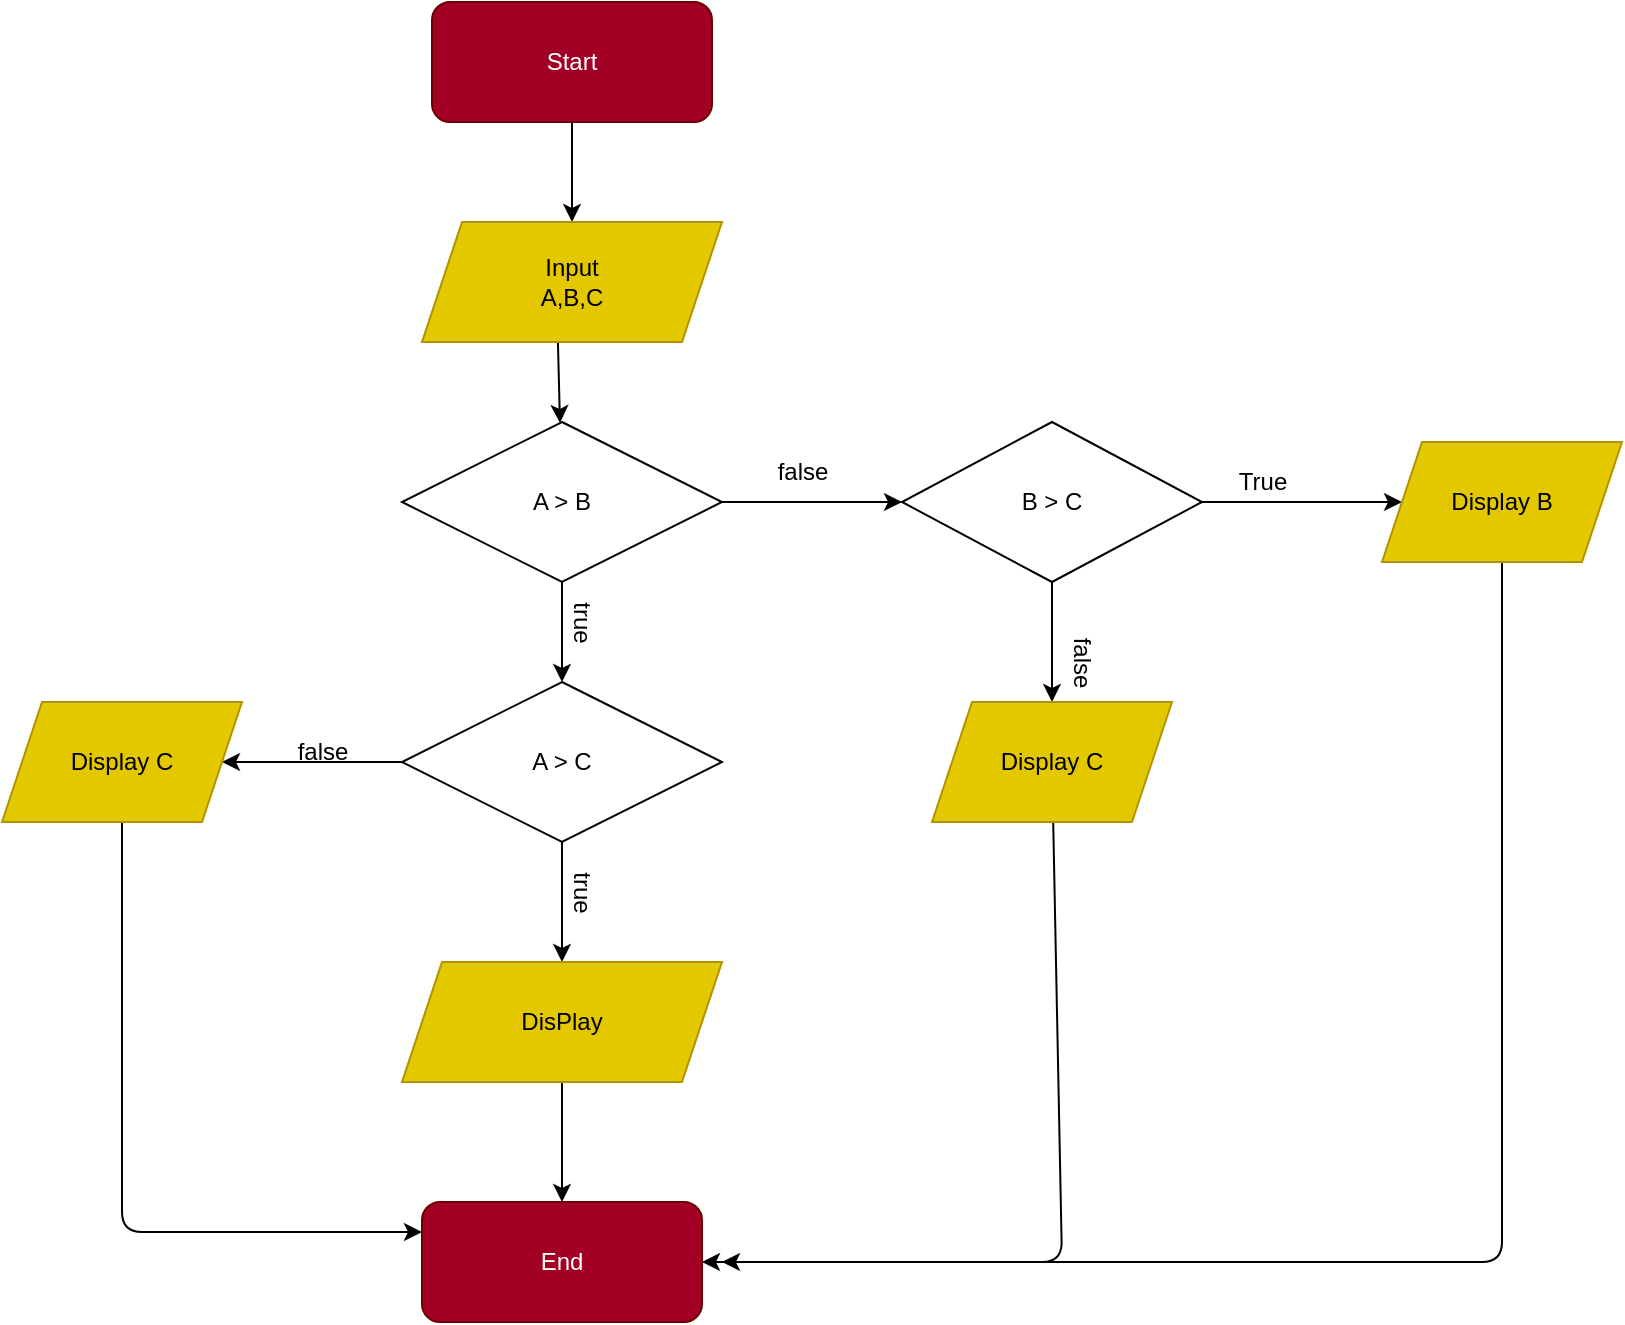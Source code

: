 <mxfile>
    <diagram id="SNSTzOt7C7w3gikltXou" name="Page-1">
        <mxGraphModel dx="1041" dy="811" grid="1" gridSize="10" guides="1" tooltips="1" connect="1" arrows="1" fold="1" page="1" pageScale="1" pageWidth="850" pageHeight="1100" math="0" shadow="0">
            <root>
                <mxCell id="0"/>
                <mxCell id="1" parent="0"/>
                <mxCell id="9" value="" style="edgeStyle=none;html=1;" parent="1" source="2" target="6" edge="1">
                    <mxGeometry relative="1" as="geometry"/>
                </mxCell>
                <mxCell id="2" value="Start" style="rounded=1;whiteSpace=wrap;html=1;fillColor=#a20025;fontColor=#ffffff;strokeColor=#6F0000;" parent="1" vertex="1">
                    <mxGeometry x="255" y="60" width="140" height="60" as="geometry"/>
                </mxCell>
                <mxCell id="3" value="End" style="rounded=1;whiteSpace=wrap;html=1;fillColor=#a20025;fontColor=#ffffff;strokeColor=#6F0000;" parent="1" vertex="1">
                    <mxGeometry x="250" y="660" width="140" height="60" as="geometry"/>
                </mxCell>
                <mxCell id="14" value="" style="edgeStyle=none;html=1;exitX=0.453;exitY=0.993;exitDx=0;exitDy=0;exitPerimeter=0;" edge="1" parent="1" source="6" target="13">
                    <mxGeometry relative="1" as="geometry"/>
                </mxCell>
                <mxCell id="6" value="Input&lt;br&gt;A,B,C" style="shape=parallelogram;perimeter=parallelogramPerimeter;whiteSpace=wrap;html=1;fixedSize=1;fillColor=#e3c800;fontColor=#000000;strokeColor=#B09500;" parent="1" vertex="1">
                    <mxGeometry x="250" y="170" width="150" height="60" as="geometry"/>
                </mxCell>
                <mxCell id="17" value="" style="edgeStyle=none;html=1;" edge="1" parent="1" source="13" target="15">
                    <mxGeometry relative="1" as="geometry"/>
                </mxCell>
                <mxCell id="27" value="" style="edgeStyle=none;html=1;" edge="1" parent="1" source="13" target="26">
                    <mxGeometry relative="1" as="geometry"/>
                </mxCell>
                <mxCell id="13" value="A &amp;gt; B" style="rhombus;whiteSpace=wrap;html=1;" vertex="1" parent="1">
                    <mxGeometry x="240" y="270" width="160" height="80" as="geometry"/>
                </mxCell>
                <mxCell id="19" value="" style="edgeStyle=none;html=1;" edge="1" parent="1" source="15" target="18">
                    <mxGeometry relative="1" as="geometry"/>
                </mxCell>
                <mxCell id="22" value="" style="edgeStyle=none;html=1;" edge="1" parent="1" source="15">
                    <mxGeometry relative="1" as="geometry">
                        <mxPoint x="150" y="440" as="targetPoint"/>
                    </mxGeometry>
                </mxCell>
                <mxCell id="15" value="A &amp;gt; C" style="rhombus;whiteSpace=wrap;html=1;" vertex="1" parent="1">
                    <mxGeometry x="240" y="400" width="160" height="80" as="geometry"/>
                </mxCell>
                <mxCell id="20" value="" style="edgeStyle=none;html=1;" edge="1" parent="1" source="18" target="3">
                    <mxGeometry relative="1" as="geometry"/>
                </mxCell>
                <mxCell id="18" value="DisPlay" style="shape=parallelogram;perimeter=parallelogramPerimeter;whiteSpace=wrap;html=1;fixedSize=1;fillColor=#e3c800;fontColor=#000000;strokeColor=#B09500;" vertex="1" parent="1">
                    <mxGeometry x="240" y="540" width="160" height="60" as="geometry"/>
                </mxCell>
                <mxCell id="23" value="false" style="text;html=1;align=center;verticalAlign=middle;resizable=0;points=[];autosize=1;strokeColor=none;fillColor=none;" vertex="1" parent="1">
                    <mxGeometry x="175" y="420" width="50" height="30" as="geometry"/>
                </mxCell>
                <mxCell id="24" value="true" style="text;html=1;align=center;verticalAlign=middle;resizable=0;points=[];autosize=1;strokeColor=none;fillColor=none;rotation=90;" vertex="1" parent="1">
                    <mxGeometry x="310" y="490" width="40" height="30" as="geometry"/>
                </mxCell>
                <mxCell id="25" value="true" style="text;html=1;align=center;verticalAlign=middle;resizable=0;points=[];autosize=1;strokeColor=none;fillColor=none;rotation=90;" vertex="1" parent="1">
                    <mxGeometry x="310" y="355" width="40" height="30" as="geometry"/>
                </mxCell>
                <mxCell id="30" value="" style="edgeStyle=none;html=1;" edge="1" parent="1" source="26" target="29">
                    <mxGeometry relative="1" as="geometry"/>
                </mxCell>
                <mxCell id="33" value="" style="edgeStyle=none;html=1;" edge="1" parent="1" source="26" target="32">
                    <mxGeometry relative="1" as="geometry"/>
                </mxCell>
                <mxCell id="26" value="B &amp;gt; C" style="rhombus;whiteSpace=wrap;html=1;" vertex="1" parent="1">
                    <mxGeometry x="490" y="270" width="150" height="80" as="geometry"/>
                </mxCell>
                <mxCell id="28" value="false" style="text;html=1;align=center;verticalAlign=middle;resizable=0;points=[];autosize=1;strokeColor=none;fillColor=none;" vertex="1" parent="1">
                    <mxGeometry x="415" y="280" width="50" height="30" as="geometry"/>
                </mxCell>
                <mxCell id="35" style="edgeStyle=none;html=1;" edge="1" parent="1" source="29">
                    <mxGeometry relative="1" as="geometry">
                        <mxPoint x="400" y="690" as="targetPoint"/>
                        <Array as="points">
                            <mxPoint x="570" y="690"/>
                        </Array>
                    </mxGeometry>
                </mxCell>
                <mxCell id="29" value="Display C" style="shape=parallelogram;perimeter=parallelogramPerimeter;whiteSpace=wrap;html=1;fixedSize=1;fillColor=#e3c800;fontColor=#000000;strokeColor=#B09500;" vertex="1" parent="1">
                    <mxGeometry x="505" y="410" width="120" height="60" as="geometry"/>
                </mxCell>
                <mxCell id="31" value="false" style="text;html=1;align=center;verticalAlign=middle;resizable=0;points=[];autosize=1;strokeColor=none;fillColor=none;rotation=90;" vertex="1" parent="1">
                    <mxGeometry x="555" y="375" width="50" height="30" as="geometry"/>
                </mxCell>
                <mxCell id="36" style="edgeStyle=none;html=1;entryX=1;entryY=0.5;entryDx=0;entryDy=0;" edge="1" parent="1" source="32" target="3">
                    <mxGeometry relative="1" as="geometry">
                        <Array as="points">
                            <mxPoint x="790" y="690"/>
                        </Array>
                    </mxGeometry>
                </mxCell>
                <mxCell id="32" value="Display B" style="shape=parallelogram;perimeter=parallelogramPerimeter;whiteSpace=wrap;html=1;fixedSize=1;fillColor=#e3c800;fontColor=#000000;strokeColor=#B09500;" vertex="1" parent="1">
                    <mxGeometry x="730" y="280" width="120" height="60" as="geometry"/>
                </mxCell>
                <mxCell id="34" value="True" style="text;html=1;align=center;verticalAlign=middle;resizable=0;points=[];autosize=1;strokeColor=none;fillColor=none;" vertex="1" parent="1">
                    <mxGeometry x="645" y="285" width="50" height="30" as="geometry"/>
                </mxCell>
                <mxCell id="38" style="edgeStyle=none;html=1;entryX=0;entryY=0.25;entryDx=0;entryDy=0;" edge="1" parent="1" source="37" target="3">
                    <mxGeometry relative="1" as="geometry">
                        <Array as="points">
                            <mxPoint x="100" y="675"/>
                        </Array>
                    </mxGeometry>
                </mxCell>
                <mxCell id="37" value="Display C" style="shape=parallelogram;perimeter=parallelogramPerimeter;whiteSpace=wrap;html=1;fixedSize=1;fillColor=#e3c800;fontColor=#000000;strokeColor=#B09500;" vertex="1" parent="1">
                    <mxGeometry x="40" y="410" width="120" height="60" as="geometry"/>
                </mxCell>
            </root>
        </mxGraphModel>
    </diagram>
</mxfile>